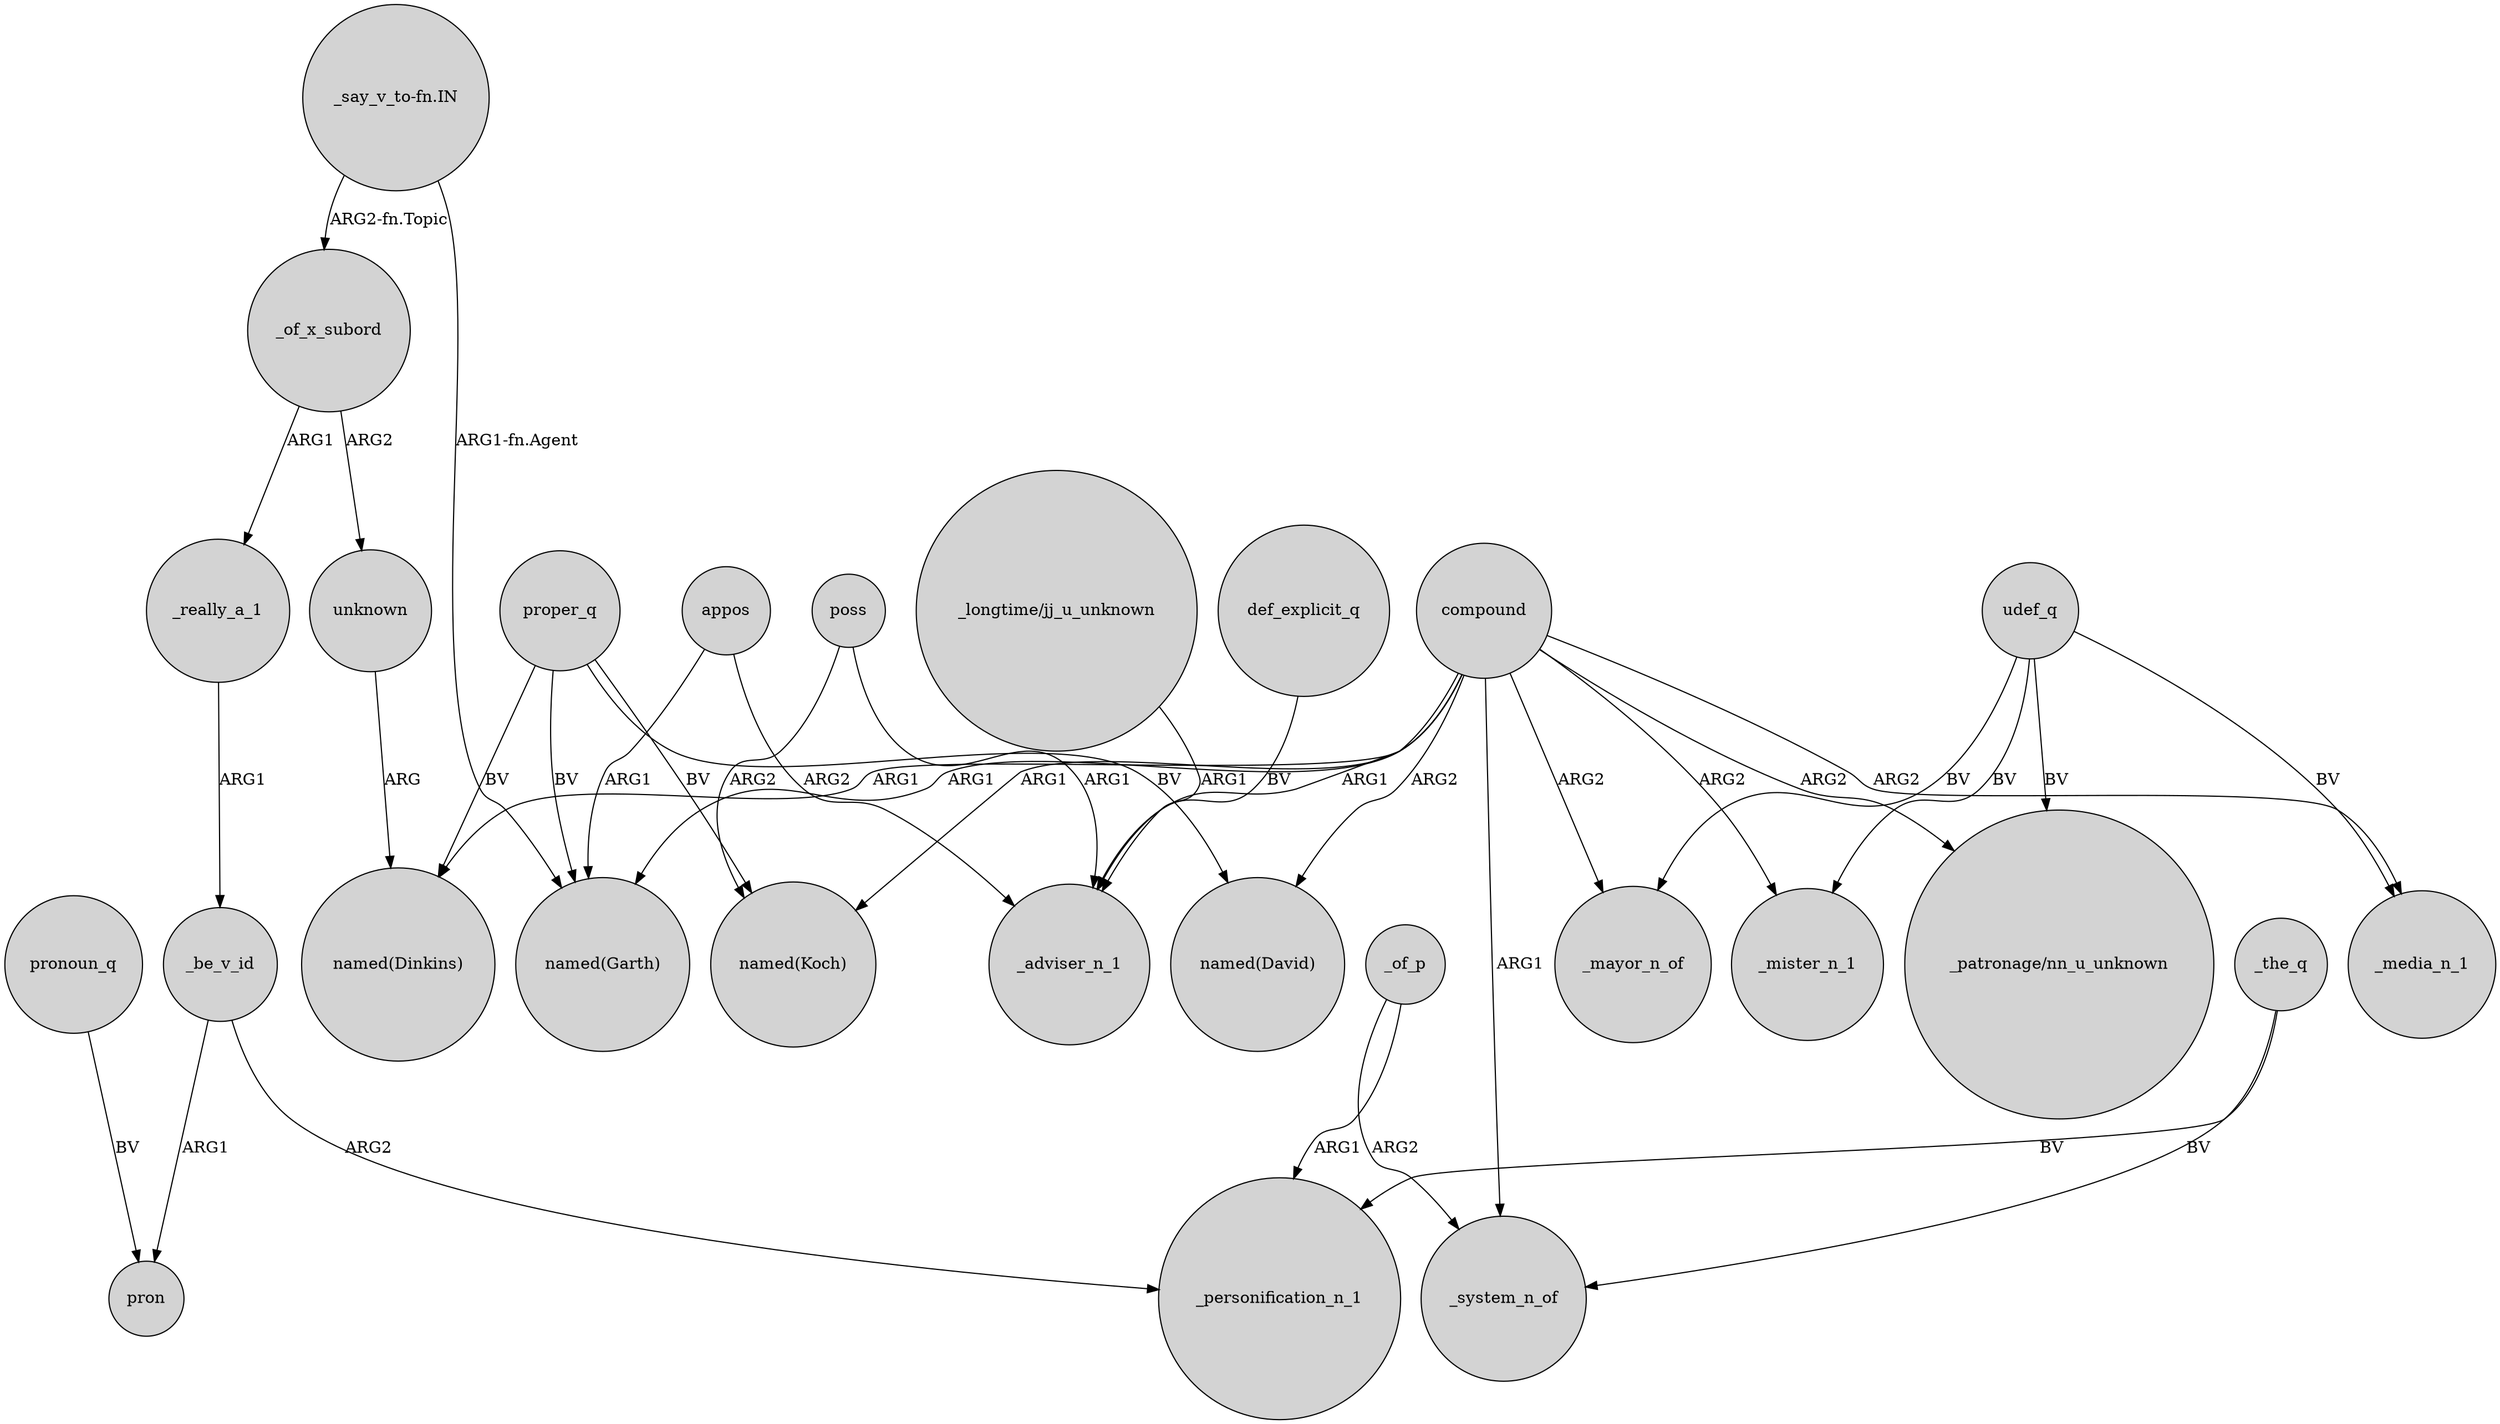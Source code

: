digraph {
	node [shape=circle style=filled]
	_of_x_subord -> _really_a_1 [label=ARG1]
	proper_q -> "named(Koch)" [label=BV]
	proper_q -> "named(Dinkins)" [label=BV]
	appos -> "named(Garth)" [label=ARG1]
	_really_a_1 -> _be_v_id [label=ARG1]
	compound -> _system_n_of [label=ARG1]
	compound -> "named(Garth)" [label=ARG1]
	compound -> _mister_n_1 [label=ARG2]
	udef_q -> _mister_n_1 [label=BV]
	"_longtime/jj_u_unknown" -> _adviser_n_1 [label=ARG1]
	udef_q -> _media_n_1 [label=BV]
	udef_q -> _mayor_n_of [label=BV]
	_of_p -> _system_n_of [label=ARG2]
	def_explicit_q -> _adviser_n_1 [label=BV]
	_be_v_id -> pron [label=ARG1]
	unknown -> "named(Dinkins)" [label=ARG]
	compound -> "_patronage/nn_u_unknown" [label=ARG2]
	compound -> "named(Dinkins)" [label=ARG1]
	compound -> _media_n_1 [label=ARG2]
	pronoun_q -> pron [label=BV]
	compound -> _adviser_n_1 [label=ARG1]
	"_say_v_to-fn.IN" -> _of_x_subord [label="ARG2-fn.Topic"]
	_the_q -> _personification_n_1 [label=BV]
	"_say_v_to-fn.IN" -> "named(Garth)" [label="ARG1-fn.Agent"]
	compound -> "named(David)" [label=ARG2]
	poss -> "named(Koch)" [label=ARG2]
	compound -> "named(Koch)" [label=ARG1]
	udef_q -> "_patronage/nn_u_unknown" [label=BV]
	_be_v_id -> _personification_n_1 [label=ARG2]
	proper_q -> "named(Garth)" [label=BV]
	_of_p -> _personification_n_1 [label=ARG1]
	_the_q -> _system_n_of [label=BV]
	compound -> _mayor_n_of [label=ARG2]
	proper_q -> "named(David)" [label=BV]
	poss -> _adviser_n_1 [label=ARG1]
	_of_x_subord -> unknown [label=ARG2]
	appos -> _adviser_n_1 [label=ARG2]
}
